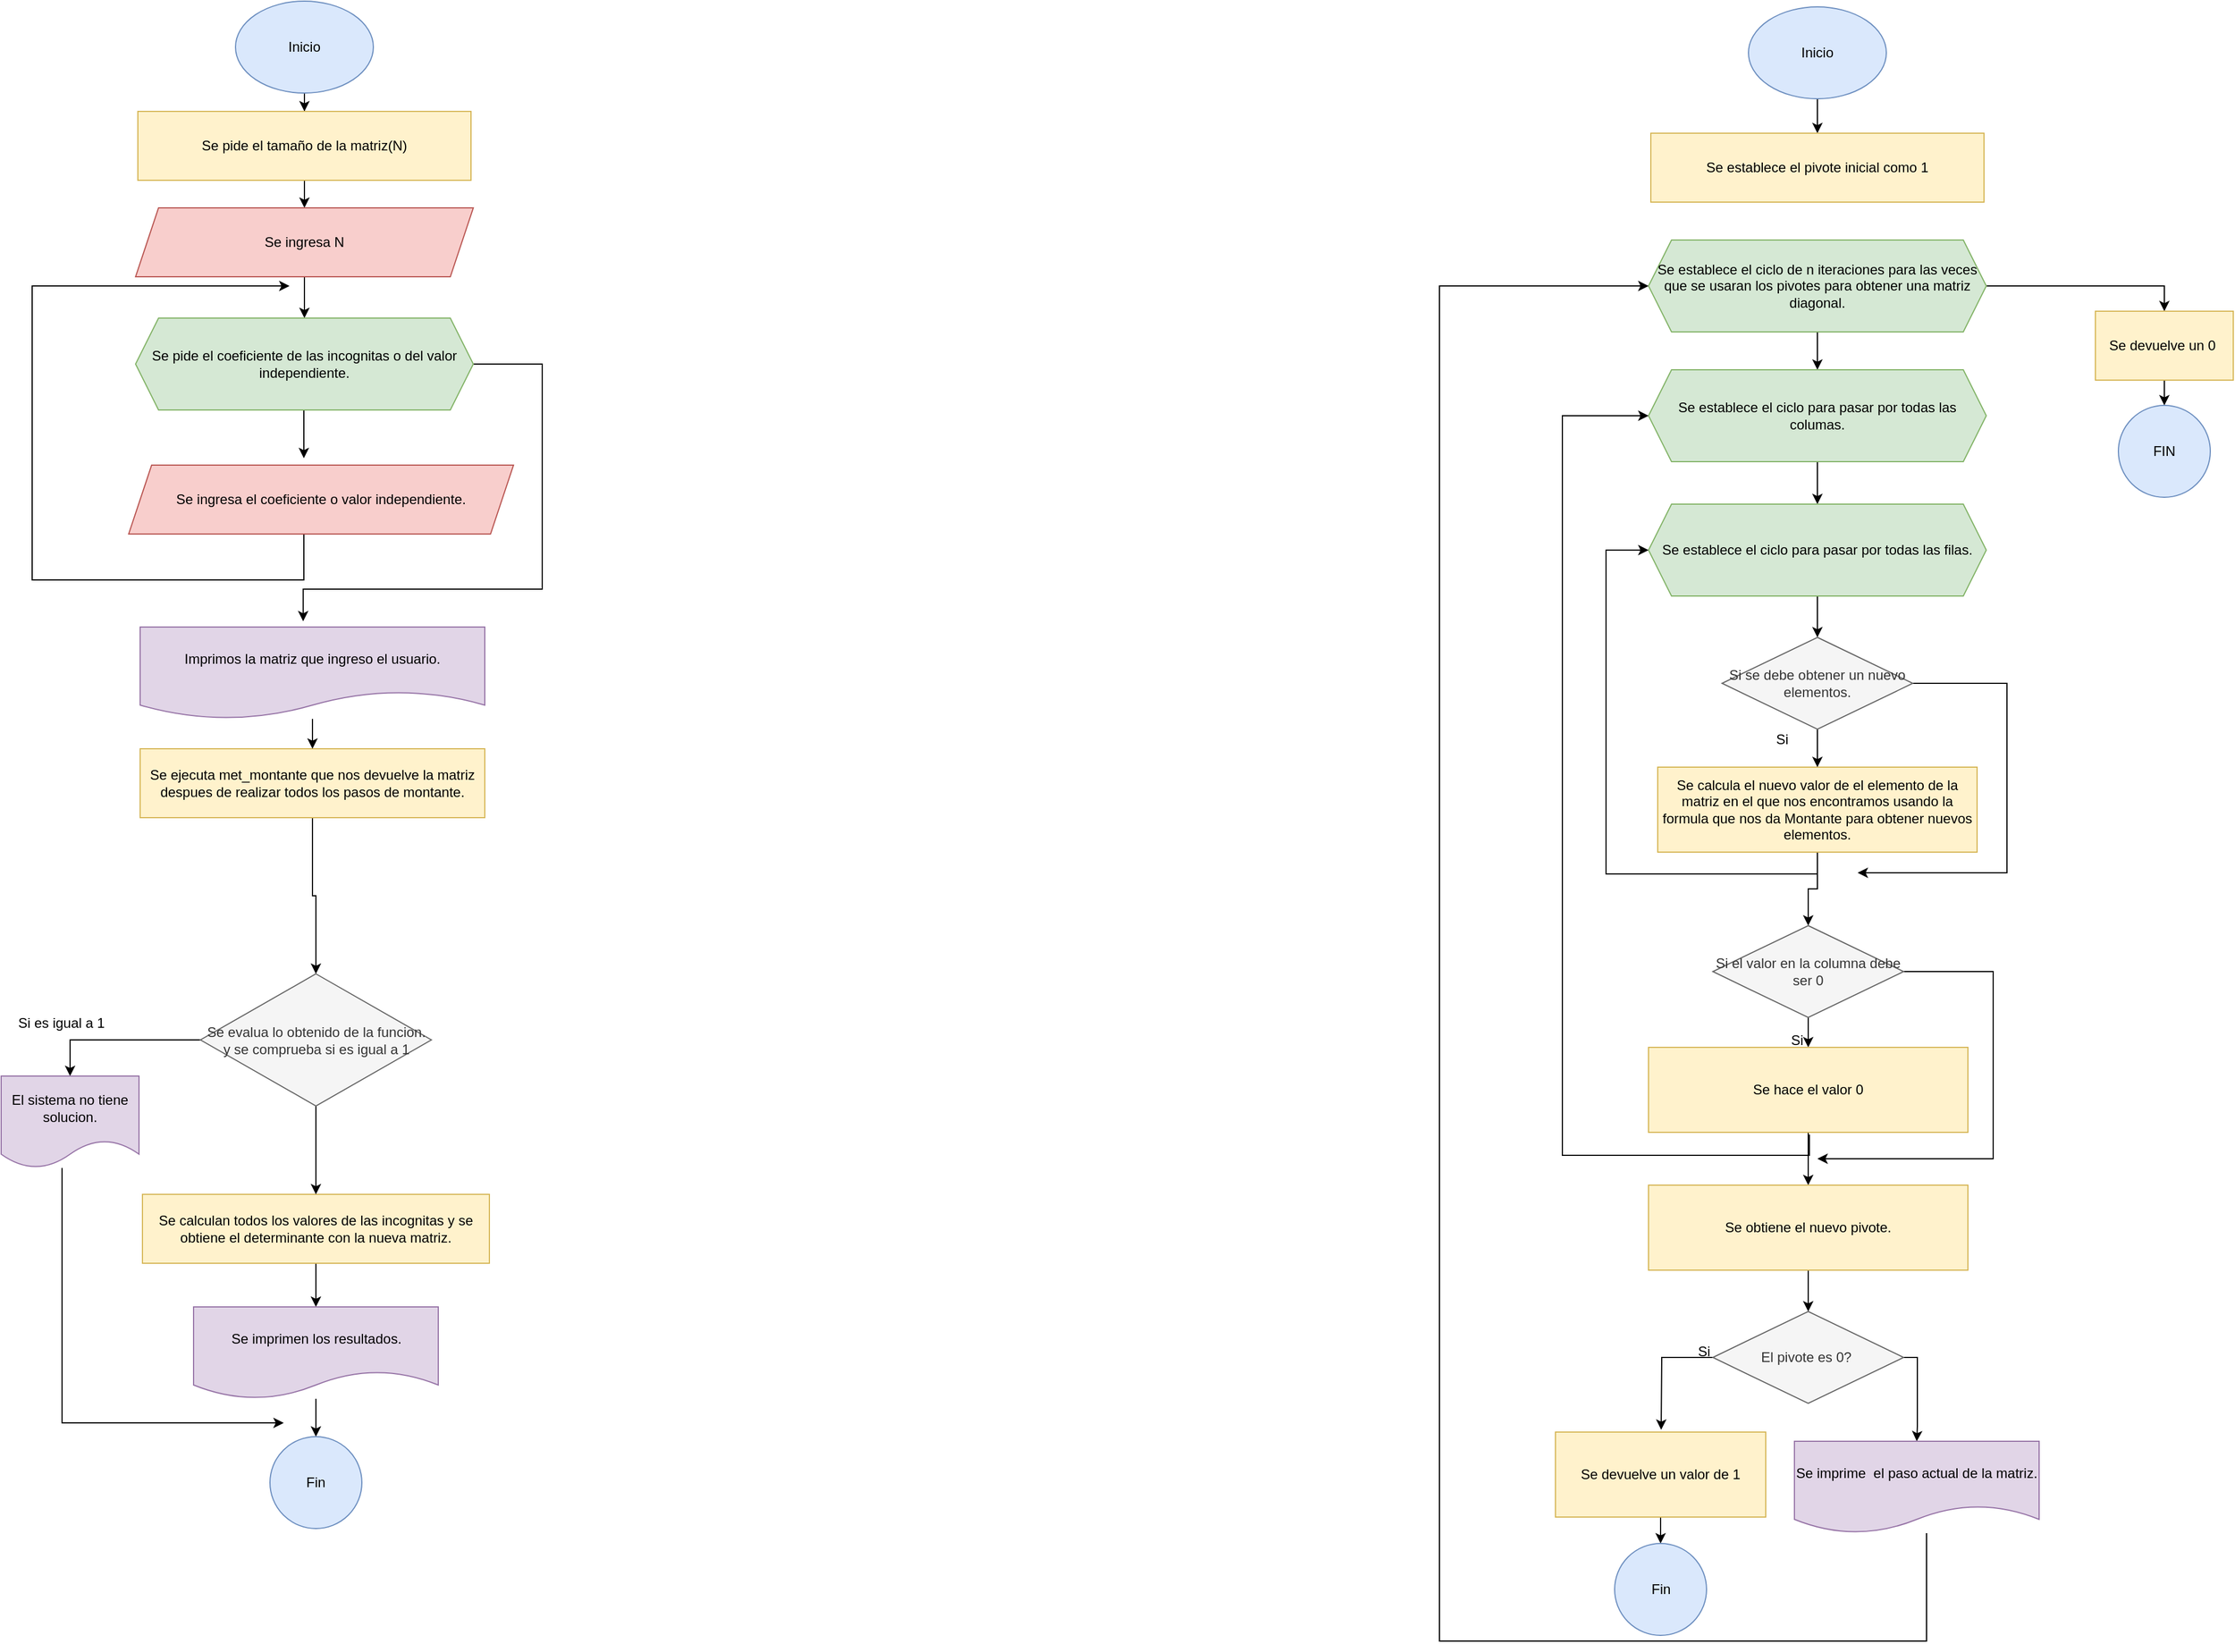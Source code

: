 <mxfile version="20.8.20" type="device"><diagram name="Página-1" id="vjwOEbDKqH8d1BLSzLNu"><mxGraphModel dx="1434" dy="796" grid="0" gridSize="10" guides="1" tooltips="1" connect="1" arrows="1" fold="1" page="1" pageScale="1" pageWidth="1169" pageHeight="827" math="0" shadow="0"><root><mxCell id="0"/><mxCell id="1" parent="0"/><mxCell id="dsoxzzhq0Y0EUHit0RoE-4" value="" style="edgeStyle=orthogonalEdgeStyle;rounded=0;orthogonalLoop=1;jettySize=auto;html=1;" edge="1" parent="1" source="dsoxzzhq0Y0EUHit0RoE-2" target="dsoxzzhq0Y0EUHit0RoE-3"><mxGeometry relative="1" as="geometry"/></mxCell><mxCell id="dsoxzzhq0Y0EUHit0RoE-2" value="Inicio" style="ellipse;whiteSpace=wrap;html=1;fillColor=#dae8fc;strokeColor=#6c8ebf;" vertex="1" parent="1"><mxGeometry x="311" y="22" width="120" height="80" as="geometry"/></mxCell><mxCell id="dsoxzzhq0Y0EUHit0RoE-7" value="" style="edgeStyle=orthogonalEdgeStyle;rounded=0;orthogonalLoop=1;jettySize=auto;html=1;" edge="1" parent="1" source="dsoxzzhq0Y0EUHit0RoE-3" target="dsoxzzhq0Y0EUHit0RoE-6"><mxGeometry relative="1" as="geometry"/></mxCell><mxCell id="dsoxzzhq0Y0EUHit0RoE-3" value="Se pide el tamaño de la matriz(N)" style="rounded=0;whiteSpace=wrap;html=1;fillColor=#fff2cc;strokeColor=#d6b656;" vertex="1" parent="1"><mxGeometry x="226" y="118" width="290" height="60" as="geometry"/></mxCell><mxCell id="dsoxzzhq0Y0EUHit0RoE-10" value="" style="edgeStyle=orthogonalEdgeStyle;rounded=0;orthogonalLoop=1;jettySize=auto;html=1;" edge="1" parent="1" source="dsoxzzhq0Y0EUHit0RoE-6" target="dsoxzzhq0Y0EUHit0RoE-9"><mxGeometry relative="1" as="geometry"/></mxCell><mxCell id="dsoxzzhq0Y0EUHit0RoE-6" value="Se ingresa N" style="shape=parallelogram;perimeter=parallelogramPerimeter;whiteSpace=wrap;html=1;fixedSize=1;fillColor=#f8cecc;strokeColor=#b85450;" vertex="1" parent="1"><mxGeometry x="224" y="202" width="294" height="60" as="geometry"/></mxCell><mxCell id="dsoxzzhq0Y0EUHit0RoE-15" style="edgeStyle=orthogonalEdgeStyle;rounded=0;orthogonalLoop=1;jettySize=auto;html=1;" edge="1" parent="1"><mxGeometry relative="1" as="geometry"><mxPoint x="358" y="270" as="targetPoint"/><mxPoint x="370.5" y="480" as="sourcePoint"/><Array as="points"><mxPoint x="371" y="526"/><mxPoint x="134" y="526"/><mxPoint x="134" y="270"/></Array></mxGeometry></mxCell><mxCell id="dsoxzzhq0Y0EUHit0RoE-11" value="" style="edgeStyle=orthogonalEdgeStyle;rounded=0;orthogonalLoop=1;jettySize=auto;html=1;" edge="1" parent="1" source="dsoxzzhq0Y0EUHit0RoE-9"><mxGeometry relative="1" as="geometry"><mxPoint x="370.5" y="420" as="targetPoint"/></mxGeometry></mxCell><mxCell id="dsoxzzhq0Y0EUHit0RoE-19" style="edgeStyle=orthogonalEdgeStyle;rounded=0;orthogonalLoop=1;jettySize=auto;html=1;entryX=0.473;entryY=-0.062;entryDx=0;entryDy=0;entryPerimeter=0;" edge="1" parent="1" source="dsoxzzhq0Y0EUHit0RoE-9" target="dsoxzzhq0Y0EUHit0RoE-17"><mxGeometry relative="1" as="geometry"><Array as="points"><mxPoint x="578" y="338"/><mxPoint x="578" y="534"/><mxPoint x="370" y="534"/></Array></mxGeometry></mxCell><mxCell id="dsoxzzhq0Y0EUHit0RoE-9" value="Se pide el coeficiente de las incognitas o del valor independiente." style="shape=hexagon;perimeter=hexagonPerimeter2;whiteSpace=wrap;html=1;fixedSize=1;fillColor=#d5e8d4;strokeColor=#82b366;" vertex="1" parent="1"><mxGeometry x="224" y="298" width="294" height="80" as="geometry"/></mxCell><mxCell id="dsoxzzhq0Y0EUHit0RoE-24" value="" style="edgeStyle=orthogonalEdgeStyle;rounded=0;orthogonalLoop=1;jettySize=auto;html=1;" edge="1" parent="1" source="dsoxzzhq0Y0EUHit0RoE-16" target="dsoxzzhq0Y0EUHit0RoE-23"><mxGeometry relative="1" as="geometry"/></mxCell><mxCell id="dsoxzzhq0Y0EUHit0RoE-16" value="Se ejecuta met_montante que nos devuelve la matriz despues de realizar todos los pasos de montante." style="rounded=0;whiteSpace=wrap;html=1;fillColor=#fff2cc;strokeColor=#d6b656;" vertex="1" parent="1"><mxGeometry x="228" y="673" width="300" height="60" as="geometry"/></mxCell><mxCell id="dsoxzzhq0Y0EUHit0RoE-20" value="" style="edgeStyle=orthogonalEdgeStyle;rounded=0;orthogonalLoop=1;jettySize=auto;html=1;" edge="1" parent="1" source="dsoxzzhq0Y0EUHit0RoE-17" target="dsoxzzhq0Y0EUHit0RoE-16"><mxGeometry relative="1" as="geometry"/></mxCell><mxCell id="dsoxzzhq0Y0EUHit0RoE-17" value="Imprimos la matriz que ingreso el usuario." style="shape=document;whiteSpace=wrap;html=1;boundedLbl=1;fillColor=#e1d5e7;strokeColor=#9673a6;" vertex="1" parent="1"><mxGeometry x="228" y="567" width="300" height="80" as="geometry"/></mxCell><mxCell id="dsoxzzhq0Y0EUHit0RoE-31" value="" style="edgeStyle=orthogonalEdgeStyle;rounded=0;orthogonalLoop=1;jettySize=auto;html=1;" edge="1" parent="1" source="dsoxzzhq0Y0EUHit0RoE-21" target="dsoxzzhq0Y0EUHit0RoE-30"><mxGeometry relative="1" as="geometry"/></mxCell><mxCell id="dsoxzzhq0Y0EUHit0RoE-21" value="Se calculan todos los valores de las incognitas y se obtiene el determinante con la nueva matriz." style="whiteSpace=wrap;html=1;rounded=0;fillColor=#fff2cc;strokeColor=#d6b656;" vertex="1" parent="1"><mxGeometry x="230" y="1061" width="302" height="60" as="geometry"/></mxCell><mxCell id="dsoxzzhq0Y0EUHit0RoE-27" style="edgeStyle=orthogonalEdgeStyle;rounded=0;orthogonalLoop=1;jettySize=auto;html=1;entryX=0.5;entryY=0;entryDx=0;entryDy=0;" edge="1" parent="1" source="dsoxzzhq0Y0EUHit0RoE-23" target="dsoxzzhq0Y0EUHit0RoE-26"><mxGeometry relative="1" as="geometry"/></mxCell><mxCell id="dsoxzzhq0Y0EUHit0RoE-28" value="" style="edgeStyle=orthogonalEdgeStyle;rounded=0;orthogonalLoop=1;jettySize=auto;html=1;" edge="1" parent="1" source="dsoxzzhq0Y0EUHit0RoE-23" target="dsoxzzhq0Y0EUHit0RoE-21"><mxGeometry relative="1" as="geometry"/></mxCell><mxCell id="dsoxzzhq0Y0EUHit0RoE-23" value="Se evalua lo obtenido de la funcion.&lt;br&gt;y se comprueba si es igual a 1" style="rhombus;whiteSpace=wrap;html=1;fillColor=#f5f5f5;fontColor=#333333;strokeColor=#666666;" vertex="1" parent="1"><mxGeometry x="280.5" y="869" width="201" height="115" as="geometry"/></mxCell><mxCell id="dsoxzzhq0Y0EUHit0RoE-34" style="edgeStyle=orthogonalEdgeStyle;rounded=0;orthogonalLoop=1;jettySize=auto;html=1;" edge="1" parent="1" source="dsoxzzhq0Y0EUHit0RoE-26"><mxGeometry relative="1" as="geometry"><mxPoint x="353" y="1260" as="targetPoint"/><Array as="points"><mxPoint x="160" y="1260"/></Array></mxGeometry></mxCell><mxCell id="dsoxzzhq0Y0EUHit0RoE-26" value="El sistema no tiene solucion." style="shape=document;whiteSpace=wrap;html=1;boundedLbl=1;fillColor=#e1d5e7;strokeColor=#9673a6;" vertex="1" parent="1"><mxGeometry x="107" y="958" width="120" height="80" as="geometry"/></mxCell><mxCell id="dsoxzzhq0Y0EUHit0RoE-29" value="Si es igual a 1" style="text;html=1;align=center;verticalAlign=middle;resizable=0;points=[];autosize=1;strokeColor=none;fillColor=none;" vertex="1" parent="1"><mxGeometry x="112" y="899" width="93" height="26" as="geometry"/></mxCell><mxCell id="dsoxzzhq0Y0EUHit0RoE-33" value="" style="edgeStyle=orthogonalEdgeStyle;rounded=0;orthogonalLoop=1;jettySize=auto;html=1;" edge="1" parent="1" source="dsoxzzhq0Y0EUHit0RoE-30" target="dsoxzzhq0Y0EUHit0RoE-32"><mxGeometry relative="1" as="geometry"/></mxCell><mxCell id="dsoxzzhq0Y0EUHit0RoE-30" value="Se imprimen los resultados." style="shape=document;whiteSpace=wrap;html=1;boundedLbl=1;fillColor=#e1d5e7;strokeColor=#9673a6;" vertex="1" parent="1"><mxGeometry x="274.5" y="1159" width="213" height="80" as="geometry"/></mxCell><mxCell id="dsoxzzhq0Y0EUHit0RoE-32" value="Fin" style="ellipse;whiteSpace=wrap;html=1;aspect=fixed;fillColor=#dae8fc;strokeColor=#6c8ebf;" vertex="1" parent="1"><mxGeometry x="341" y="1272" width="80" height="80" as="geometry"/></mxCell><mxCell id="dsoxzzhq0Y0EUHit0RoE-35" value="Se ingresa el coeficiente o valor independiente." style="shape=parallelogram;perimeter=parallelogramPerimeter;whiteSpace=wrap;html=1;fixedSize=1;fillColor=#f8cecc;strokeColor=#b85450;" vertex="1" parent="1"><mxGeometry x="218" y="426" width="335" height="60" as="geometry"/></mxCell><mxCell id="dsoxzzhq0Y0EUHit0RoE-38" value="" style="edgeStyle=orthogonalEdgeStyle;rounded=0;orthogonalLoop=1;jettySize=auto;html=1;" edge="1" parent="1" source="dsoxzzhq0Y0EUHit0RoE-36" target="dsoxzzhq0Y0EUHit0RoE-37"><mxGeometry relative="1" as="geometry"/></mxCell><mxCell id="dsoxzzhq0Y0EUHit0RoE-36" value="Inicio" style="ellipse;whiteSpace=wrap;html=1;fillColor=#dae8fc;strokeColor=#6c8ebf;" vertex="1" parent="1"><mxGeometry x="1628" y="27" width="120" height="80" as="geometry"/></mxCell><mxCell id="dsoxzzhq0Y0EUHit0RoE-37" value="Se establece el pivote inicial como 1" style="rounded=0;whiteSpace=wrap;html=1;fillColor=#fff2cc;strokeColor=#d6b656;" vertex="1" parent="1"><mxGeometry x="1543" y="137" width="290" height="60" as="geometry"/></mxCell><mxCell id="dsoxzzhq0Y0EUHit0RoE-47" value="" style="edgeStyle=orthogonalEdgeStyle;rounded=0;orthogonalLoop=1;jettySize=auto;html=1;" edge="1" parent="1" source="dsoxzzhq0Y0EUHit0RoE-41" target="dsoxzzhq0Y0EUHit0RoE-42"><mxGeometry relative="1" as="geometry"/></mxCell><mxCell id="dsoxzzhq0Y0EUHit0RoE-91" style="edgeStyle=orthogonalEdgeStyle;rounded=0;orthogonalLoop=1;jettySize=auto;html=1;entryX=0.5;entryY=0;entryDx=0;entryDy=0;" edge="1" parent="1" source="dsoxzzhq0Y0EUHit0RoE-41" target="dsoxzzhq0Y0EUHit0RoE-88"><mxGeometry relative="1" as="geometry"/></mxCell><mxCell id="dsoxzzhq0Y0EUHit0RoE-41" value="Se establece el ciclo de n iteraciones para las veces que se usaran los pivotes para obtener una matriz diagonal." style="shape=hexagon;perimeter=hexagonPerimeter2;whiteSpace=wrap;html=1;fixedSize=1;fillColor=#d5e8d4;strokeColor=#82b366;" vertex="1" parent="1"><mxGeometry x="1541" y="230" width="294" height="80" as="geometry"/></mxCell><mxCell id="dsoxzzhq0Y0EUHit0RoE-46" value="" style="edgeStyle=orthogonalEdgeStyle;rounded=0;orthogonalLoop=1;jettySize=auto;html=1;" edge="1" parent="1" source="dsoxzzhq0Y0EUHit0RoE-42" target="dsoxzzhq0Y0EUHit0RoE-43"><mxGeometry relative="1" as="geometry"/></mxCell><mxCell id="dsoxzzhq0Y0EUHit0RoE-42" value="Se establece el ciclo para pasar por todas las columas." style="shape=hexagon;perimeter=hexagonPerimeter2;whiteSpace=wrap;html=1;fixedSize=1;fillColor=#d5e8d4;strokeColor=#82b366;" vertex="1" parent="1"><mxGeometry x="1541" y="343" width="294" height="80" as="geometry"/></mxCell><mxCell id="dsoxzzhq0Y0EUHit0RoE-51" value="" style="edgeStyle=orthogonalEdgeStyle;rounded=0;orthogonalLoop=1;jettySize=auto;html=1;" edge="1" parent="1" source="dsoxzzhq0Y0EUHit0RoE-43" target="dsoxzzhq0Y0EUHit0RoE-50"><mxGeometry relative="1" as="geometry"/></mxCell><mxCell id="dsoxzzhq0Y0EUHit0RoE-43" value="Se establece el ciclo para pasar por todas las filas." style="shape=hexagon;perimeter=hexagonPerimeter2;whiteSpace=wrap;html=1;fixedSize=1;fillColor=#d5e8d4;strokeColor=#82b366;" vertex="1" parent="1"><mxGeometry x="1541" y="460" width="294" height="80" as="geometry"/></mxCell><mxCell id="dsoxzzhq0Y0EUHit0RoE-55" value="" style="edgeStyle=orthogonalEdgeStyle;rounded=0;orthogonalLoop=1;jettySize=auto;html=1;" edge="1" parent="1" source="dsoxzzhq0Y0EUHit0RoE-44" target="dsoxzzhq0Y0EUHit0RoE-54"><mxGeometry relative="1" as="geometry"/></mxCell><mxCell id="dsoxzzhq0Y0EUHit0RoE-44" value="Se calcula el nuevo valor de el elemento de la matriz en el que nos encontramos usando la formula que nos da Montante para obtener nuevos elementos." style="rounded=0;whiteSpace=wrap;html=1;fillColor=#fff2cc;strokeColor=#d6b656;" vertex="1" parent="1"><mxGeometry x="1549" y="689" width="278" height="74" as="geometry"/></mxCell><mxCell id="dsoxzzhq0Y0EUHit0RoE-52" value="" style="edgeStyle=orthogonalEdgeStyle;rounded=0;orthogonalLoop=1;jettySize=auto;html=1;" edge="1" parent="1" source="dsoxzzhq0Y0EUHit0RoE-50" target="dsoxzzhq0Y0EUHit0RoE-44"><mxGeometry relative="1" as="geometry"/></mxCell><mxCell id="dsoxzzhq0Y0EUHit0RoE-56" style="edgeStyle=orthogonalEdgeStyle;rounded=0;orthogonalLoop=1;jettySize=auto;html=1;" edge="1" parent="1" source="dsoxzzhq0Y0EUHit0RoE-50"><mxGeometry relative="1" as="geometry"><mxPoint x="1723" y="781" as="targetPoint"/><Array as="points"><mxPoint x="1853" y="616"/><mxPoint x="1853" y="781"/></Array></mxGeometry></mxCell><mxCell id="dsoxzzhq0Y0EUHit0RoE-50" value="Si se debe obtener un nuevo elementos." style="rhombus;whiteSpace=wrap;html=1;fillColor=#f5f5f5;fontColor=#333333;strokeColor=#666666;" vertex="1" parent="1"><mxGeometry x="1605" y="576" width="166" height="80" as="geometry"/></mxCell><mxCell id="dsoxzzhq0Y0EUHit0RoE-53" value="Si" style="text;html=1;align=center;verticalAlign=middle;resizable=0;points=[];autosize=1;strokeColor=none;fillColor=none;" vertex="1" parent="1"><mxGeometry x="1642" y="652" width="29" height="26" as="geometry"/></mxCell><mxCell id="dsoxzzhq0Y0EUHit0RoE-58" value="" style="edgeStyle=orthogonalEdgeStyle;rounded=0;orthogonalLoop=1;jettySize=auto;html=1;" edge="1" parent="1" source="dsoxzzhq0Y0EUHit0RoE-54" target="dsoxzzhq0Y0EUHit0RoE-57"><mxGeometry relative="1" as="geometry"/></mxCell><mxCell id="dsoxzzhq0Y0EUHit0RoE-68" style="edgeStyle=orthogonalEdgeStyle;rounded=0;orthogonalLoop=1;jettySize=auto;html=1;" edge="1" parent="1" source="dsoxzzhq0Y0EUHit0RoE-54"><mxGeometry relative="1" as="geometry"><mxPoint x="1688" y="1030" as="targetPoint"/><Array as="points"><mxPoint x="1841" y="867"/><mxPoint x="1841" y="1030"/></Array></mxGeometry></mxCell><mxCell id="dsoxzzhq0Y0EUHit0RoE-54" value="Si el valor en la columna debe ser 0" style="rhombus;whiteSpace=wrap;html=1;fillColor=#f5f5f5;fontColor=#333333;strokeColor=#666666;" vertex="1" parent="1"><mxGeometry x="1597" y="827" width="166" height="80" as="geometry"/></mxCell><mxCell id="dsoxzzhq0Y0EUHit0RoE-67" value="" style="edgeStyle=orthogonalEdgeStyle;rounded=0;orthogonalLoop=1;jettySize=auto;html=1;" edge="1" parent="1" source="dsoxzzhq0Y0EUHit0RoE-57" target="dsoxzzhq0Y0EUHit0RoE-66"><mxGeometry relative="1" as="geometry"/></mxCell><mxCell id="dsoxzzhq0Y0EUHit0RoE-57" value="Se hace el valor 0" style="rounded=0;whiteSpace=wrap;html=1;fillColor=#fff2cc;strokeColor=#d6b656;" vertex="1" parent="1"><mxGeometry x="1541" y="933" width="278" height="74" as="geometry"/></mxCell><mxCell id="dsoxzzhq0Y0EUHit0RoE-61" value="" style="endArrow=classic;html=1;rounded=0;entryX=0;entryY=0.5;entryDx=0;entryDy=0;edgeStyle=orthogonalEdgeStyle;" edge="1" parent="1" target="dsoxzzhq0Y0EUHit0RoE-43"><mxGeometry width="50" height="50" relative="1" as="geometry"><mxPoint x="1688" y="782" as="sourcePoint"/><mxPoint x="1408" y="503" as="targetPoint"/><Array as="points"><mxPoint x="1504" y="782"/><mxPoint x="1504" y="500"/></Array></mxGeometry></mxCell><mxCell id="dsoxzzhq0Y0EUHit0RoE-74" value="" style="edgeStyle=orthogonalEdgeStyle;rounded=0;orthogonalLoop=1;jettySize=auto;html=1;" edge="1" parent="1" source="dsoxzzhq0Y0EUHit0RoE-62"><mxGeometry relative="1" as="geometry"><mxPoint x="1552" y="1266" as="targetPoint"/></mxGeometry></mxCell><mxCell id="dsoxzzhq0Y0EUHit0RoE-86" style="edgeStyle=orthogonalEdgeStyle;rounded=0;orthogonalLoop=1;jettySize=auto;html=1;entryX=0.5;entryY=0;entryDx=0;entryDy=0;" edge="1" parent="1" source="dsoxzzhq0Y0EUHit0RoE-62" target="dsoxzzhq0Y0EUHit0RoE-85"><mxGeometry relative="1" as="geometry"><Array as="points"><mxPoint x="1775" y="1203"/><mxPoint x="1775" y="1263"/></Array></mxGeometry></mxCell><mxCell id="dsoxzzhq0Y0EUHit0RoE-62" value="El pivote es 0?&amp;nbsp;" style="rhombus;whiteSpace=wrap;html=1;fillColor=#f5f5f5;fontColor=#333333;strokeColor=#666666;" vertex="1" parent="1"><mxGeometry x="1597" y="1163" width="166" height="80" as="geometry"/></mxCell><mxCell id="dsoxzzhq0Y0EUHit0RoE-70" value="" style="edgeStyle=orthogonalEdgeStyle;rounded=0;orthogonalLoop=1;jettySize=auto;html=1;" edge="1" parent="1" source="dsoxzzhq0Y0EUHit0RoE-66" target="dsoxzzhq0Y0EUHit0RoE-62"><mxGeometry relative="1" as="geometry"/></mxCell><mxCell id="dsoxzzhq0Y0EUHit0RoE-66" value="Se obtiene el nuevo pivote." style="rounded=0;whiteSpace=wrap;html=1;fillColor=#fff2cc;strokeColor=#d6b656;" vertex="1" parent="1"><mxGeometry x="1541" y="1053" width="278" height="74" as="geometry"/></mxCell><mxCell id="dsoxzzhq0Y0EUHit0RoE-69" value="" style="edgeStyle=orthogonalEdgeStyle;orthogonalLoop=1;jettySize=auto;html=1;rounded=0;entryX=0;entryY=0.5;entryDx=0;entryDy=0;" edge="1" parent="1" target="dsoxzzhq0Y0EUHit0RoE-42"><mxGeometry width="100" relative="1" as="geometry"><mxPoint x="1681" y="1009" as="sourcePoint"/><mxPoint x="1433" y="582" as="targetPoint"/><Array as="points"><mxPoint x="1681" y="1027"/><mxPoint x="1466" y="1027"/><mxPoint x="1466" y="383"/></Array></mxGeometry></mxCell><mxCell id="dsoxzzhq0Y0EUHit0RoE-71" value="Si" style="text;html=1;align=center;verticalAlign=middle;resizable=0;points=[];autosize=1;strokeColor=none;fillColor=none;" vertex="1" parent="1"><mxGeometry x="1655" y="914" width="29" height="26" as="geometry"/></mxCell><mxCell id="dsoxzzhq0Y0EUHit0RoE-79" value="" style="edgeStyle=orthogonalEdgeStyle;rounded=0;orthogonalLoop=1;jettySize=auto;html=1;" edge="1" parent="1" source="dsoxzzhq0Y0EUHit0RoE-77" target="dsoxzzhq0Y0EUHit0RoE-78"><mxGeometry relative="1" as="geometry"/></mxCell><mxCell id="dsoxzzhq0Y0EUHit0RoE-77" value="Se devuelve un valor de 1" style="rounded=0;whiteSpace=wrap;html=1;fillColor=#fff2cc;strokeColor=#d6b656;" vertex="1" parent="1"><mxGeometry x="1460" y="1268" width="183" height="74" as="geometry"/></mxCell><mxCell id="dsoxzzhq0Y0EUHit0RoE-78" value="Fin" style="ellipse;whiteSpace=wrap;html=1;aspect=fixed;fillColor=#dae8fc;strokeColor=#6c8ebf;" vertex="1" parent="1"><mxGeometry x="1511.5" y="1365" width="80" height="80" as="geometry"/></mxCell><mxCell id="dsoxzzhq0Y0EUHit0RoE-82" value="Si" style="text;html=1;align=center;verticalAlign=middle;resizable=0;points=[];autosize=1;strokeColor=none;fillColor=none;" vertex="1" parent="1"><mxGeometry x="1574" y="1185" width="29" height="26" as="geometry"/></mxCell><mxCell id="dsoxzzhq0Y0EUHit0RoE-87" style="edgeStyle=orthogonalEdgeStyle;rounded=0;orthogonalLoop=1;jettySize=auto;html=1;entryX=0;entryY=0.5;entryDx=0;entryDy=0;" edge="1" parent="1" source="dsoxzzhq0Y0EUHit0RoE-85" target="dsoxzzhq0Y0EUHit0RoE-41"><mxGeometry relative="1" as="geometry"><mxPoint x="1359" y="946" as="targetPoint"/><Array as="points"><mxPoint x="1783" y="1450"/><mxPoint x="1359" y="1450"/><mxPoint x="1359" y="270"/></Array></mxGeometry></mxCell><mxCell id="dsoxzzhq0Y0EUHit0RoE-85" value="Se imprime&amp;nbsp; el paso actual de la matriz." style="shape=document;whiteSpace=wrap;html=1;boundedLbl=1;fillColor=#e1d5e7;strokeColor=#9673a6;" vertex="1" parent="1"><mxGeometry x="1668" y="1276" width="213" height="80" as="geometry"/></mxCell><mxCell id="dsoxzzhq0Y0EUHit0RoE-92" value="" style="edgeStyle=orthogonalEdgeStyle;rounded=0;orthogonalLoop=1;jettySize=auto;html=1;" edge="1" parent="1" source="dsoxzzhq0Y0EUHit0RoE-88" target="dsoxzzhq0Y0EUHit0RoE-90"><mxGeometry relative="1" as="geometry"/></mxCell><mxCell id="dsoxzzhq0Y0EUHit0RoE-88" value="Se devuelve un 0&amp;nbsp;" style="rounded=0;whiteSpace=wrap;html=1;fillColor=#fff2cc;strokeColor=#d6b656;" vertex="1" parent="1"><mxGeometry x="1930" y="292" width="120" height="60" as="geometry"/></mxCell><mxCell id="dsoxzzhq0Y0EUHit0RoE-90" value="FIN" style="ellipse;whiteSpace=wrap;html=1;aspect=fixed;fillColor=#dae8fc;strokeColor=#6c8ebf;" vertex="1" parent="1"><mxGeometry x="1950" y="374" width="80" height="80" as="geometry"/></mxCell></root></mxGraphModel></diagram></mxfile>